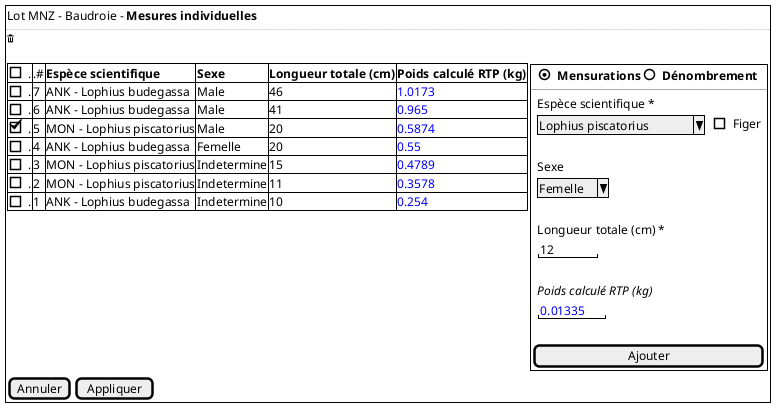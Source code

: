 @startsalt
 {+
  { Lot MNZ - Baudroie - <b>Mesures individuelles }
  ..
  <&trash>
  .

  {
	{#
      [].| .# | <b>Espèce scientifique | <b>Sexe | <b>Longueur totale (cm) | <b>Poids calculé RTP (kg)
      [].| 7 | ANK - Lophius budegassa   | Male | 46 | <color:blue>1.0173
      [].| 6 | ANK - Lophius budegassa   | Male | 41 | <color:blue>0.965
      [X].| 5 | MON - Lophius piscatorius | Male | 20 | <color:blue>0.5874
      [].| 4 | ANK - Lophius budegassa   | Femelle | 20 | <color:blue>0.55
      [].| 3 | MON - Lophius piscatorius | Indetermine | 15 | <color:blue>0.4789
      [].| 2 | MON - Lophius piscatorius | Indetermine | 11 | <color:blue>0.3578
      [].| 1 | ANK - Lophius budegassa   | Indetermine | 10 | <color:blue>0.254
    } |

    {
      {+
        { | . | (X)  <b>Mensurations | ()  <b>Dénombrement }

        --
        { | . | Espèce scientifique *  | . }
        { | . | ^Lophius piscatorius^   | .  | [ ] Figer }
        .
        { | . | Sexe  | . }
        { | . | ^Femelle^  }
        .
        { | . | Longueur totale (cm) * | .  }
        { | . | "   12  "  }
        .
        { | . | <i>Poids calculé RTP (kg)  | . }
        { | . | "<color:blue>0.01335 " | .  }
        .
        { [                     Ajouter] }
        }
     }
    }
    {[Annuler] | [Appliquer]}
  }
@endsalt
